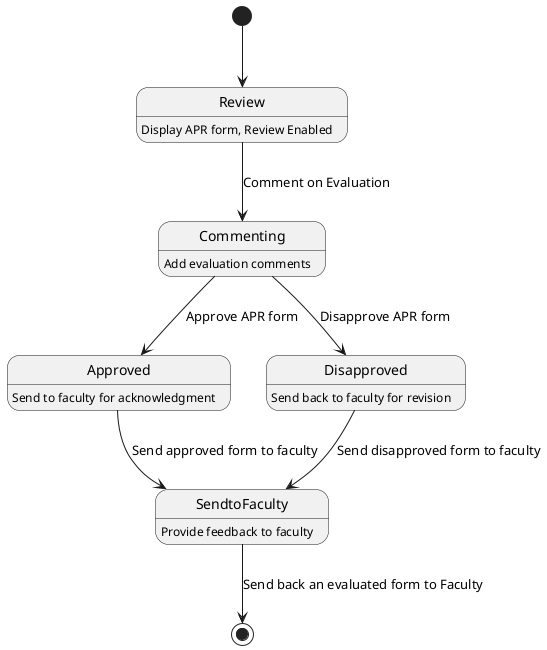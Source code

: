 @startuml
Review: Display APR form, Review Enabled
Commenting: Add evaluation comments
Approved: Send to faculty for acknowledgment 
Disapproved: Send back to faculty for revision
SendtoFaculty: Provide feedback to faculty
[*] --> Review
Review --> Commenting: Comment on Evaluation
Commenting --> Approved: Approve APR form
Commenting --> Disapproved: Disapprove APR form
Approved --> SendtoFaculty: Send approved form to faculty
Disapproved --> SendtoFaculty: Send disapproved form to faculty
SendtoFaculty --> [*]: Send back an evaluated form to Faculty
@enduml
